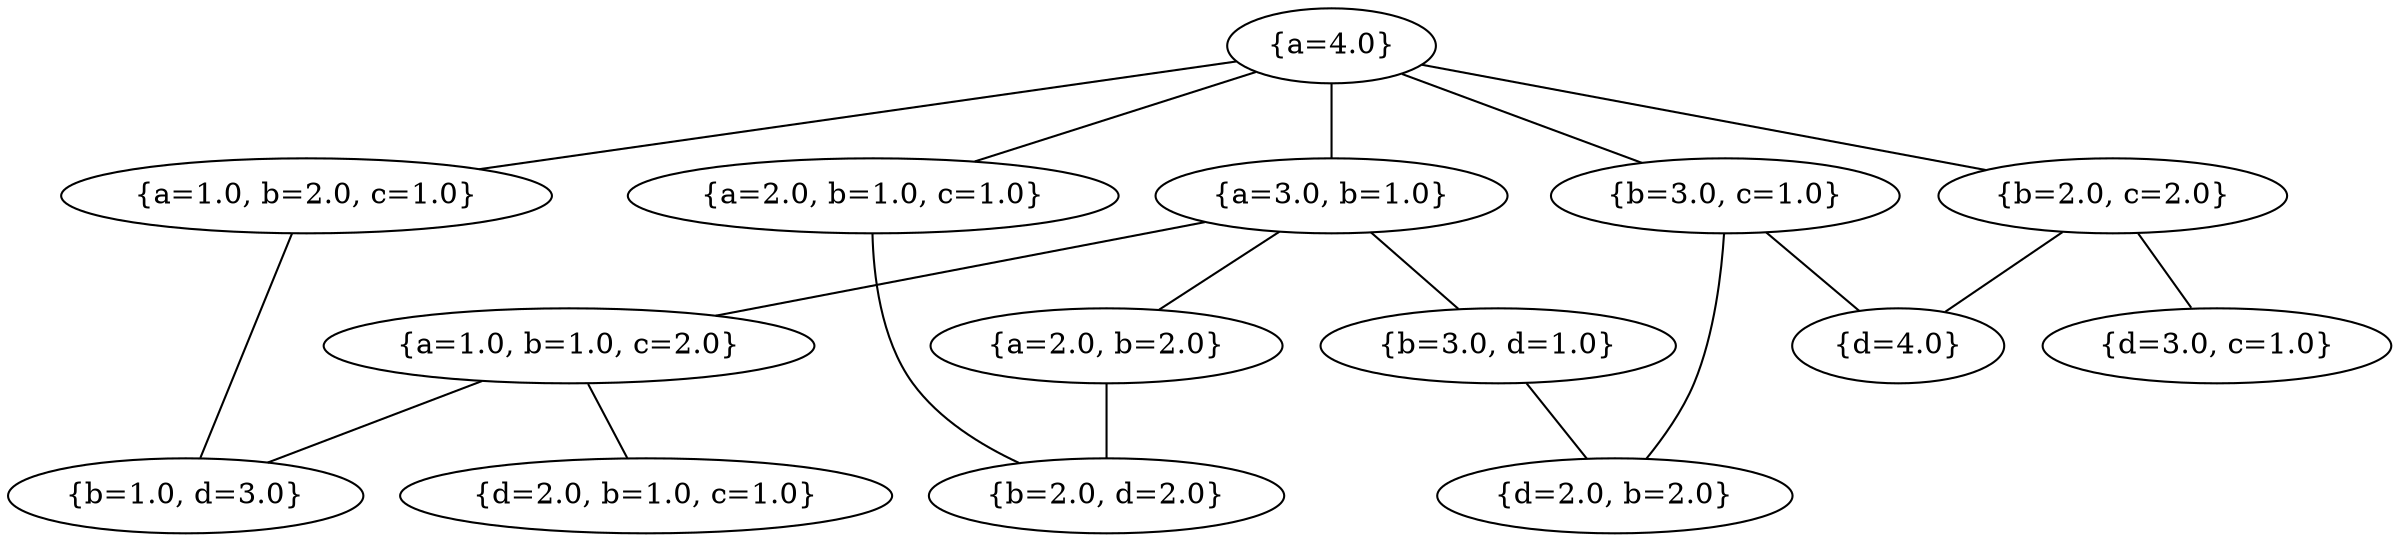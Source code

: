 graph {
	"{a=4.0}" ["state"="{a=4.0}"];
	"{a=3.0, b=1.0}" ["state"="{a=3.0, b=1.0}"];
	"{a=2.0, b=1.0, c=1.0}" ["state"="{a=2.0, b=1.0, c=1.0}"];
	"{a=1.0, b=2.0, c=1.0}" ["state"="{a=1.0, b=2.0, c=1.0}"];
	"{b=2.0, c=2.0}" ["state"="{b=2.0, c=2.0}"];
	"{b=3.0, c=1.0}" ["state"="{b=3.0, c=1.0}"];
	"{d=2.0, b=2.0}" ["state"="{d=2.0, b=2.0}"];
	"{d=4.0}" ["state"="{d=4.0}"];
	"{d=3.0, c=1.0}" ["state"="{d=3.0, c=1.0}"];
	"{b=1.0, d=3.0}" ["state"="{b=1.0, d=3.0}"];
	"{b=2.0, d=2.0}" ["state"="{b=2.0, d=2.0}"];
	"{a=1.0, b=1.0, c=2.0}" ["state"="{a=1.0, b=1.0, c=2.0}"];
	"{a=2.0, b=2.0}" ["state"="{a=2.0, b=2.0}"];
	"{b=3.0, d=1.0}" ["state"="{b=3.0, d=1.0}"];
	"{d=2.0, b=1.0, c=1.0}" ["state"="{d=2.0, b=1.0, c=1.0}"];
	"{a=4.0}" -- "{a=3.0, b=1.0}" ;
	"{a=4.0}" -- "{a=2.0, b=1.0, c=1.0}" ;
	"{a=4.0}" -- "{a=1.0, b=2.0, c=1.0}" ;
	"{a=4.0}" -- "{b=2.0, c=2.0}" ;
	"{a=4.0}" -- "{b=3.0, c=1.0}" ;
	"{b=3.0, c=1.0}" -- "{d=2.0, b=2.0}" ;
	"{b=3.0, c=1.0}" -- "{d=4.0}" ;
	"{b=2.0, c=2.0}" -- "{d=3.0, c=1.0}" ;
	"{b=2.0, c=2.0}" -- "{d=4.0}" ;
	"{a=1.0, b=2.0, c=1.0}" -- "{b=1.0, d=3.0}" ;
	"{a=2.0, b=1.0, c=1.0}" -- "{b=2.0, d=2.0}" ;
	"{a=3.0, b=1.0}" -- "{a=1.0, b=1.0, c=2.0}" ;
	"{a=3.0, b=1.0}" -- "{a=2.0, b=2.0}" ;
	"{a=3.0, b=1.0}" -- "{b=3.0, d=1.0}" ;
	"{b=3.0, d=1.0}" -- "{d=2.0, b=2.0}" ;
	"{a=2.0, b=2.0}" -- "{b=2.0, d=2.0}" ;
	"{a=1.0, b=1.0, c=2.0}" -- "{d=2.0, b=1.0, c=1.0}" ;
	"{a=1.0, b=1.0, c=2.0}" -- "{b=1.0, d=3.0}" ;
}
